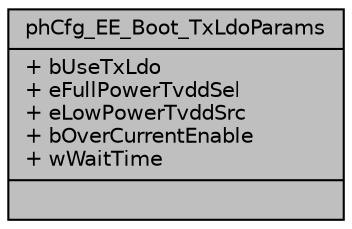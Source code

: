 digraph "phCfg_EE_Boot_TxLdoParams"
{
  edge [fontname="Helvetica",fontsize="10",labelfontname="Helvetica",labelfontsize="10"];
  node [fontname="Helvetica",fontsize="10",shape=record];
  Node0 [label="{phCfg_EE_Boot_TxLdoParams\n|+ bUseTxLdo\l+ eFullPowerTvddSel\l+ eLowPowerTvddSrc\l+ bOverCurrentEnable\l+ wWaitTime\l|}",height=0.2,width=0.4,color="black", fillcolor="grey75", style="filled", fontcolor="black"];
}
